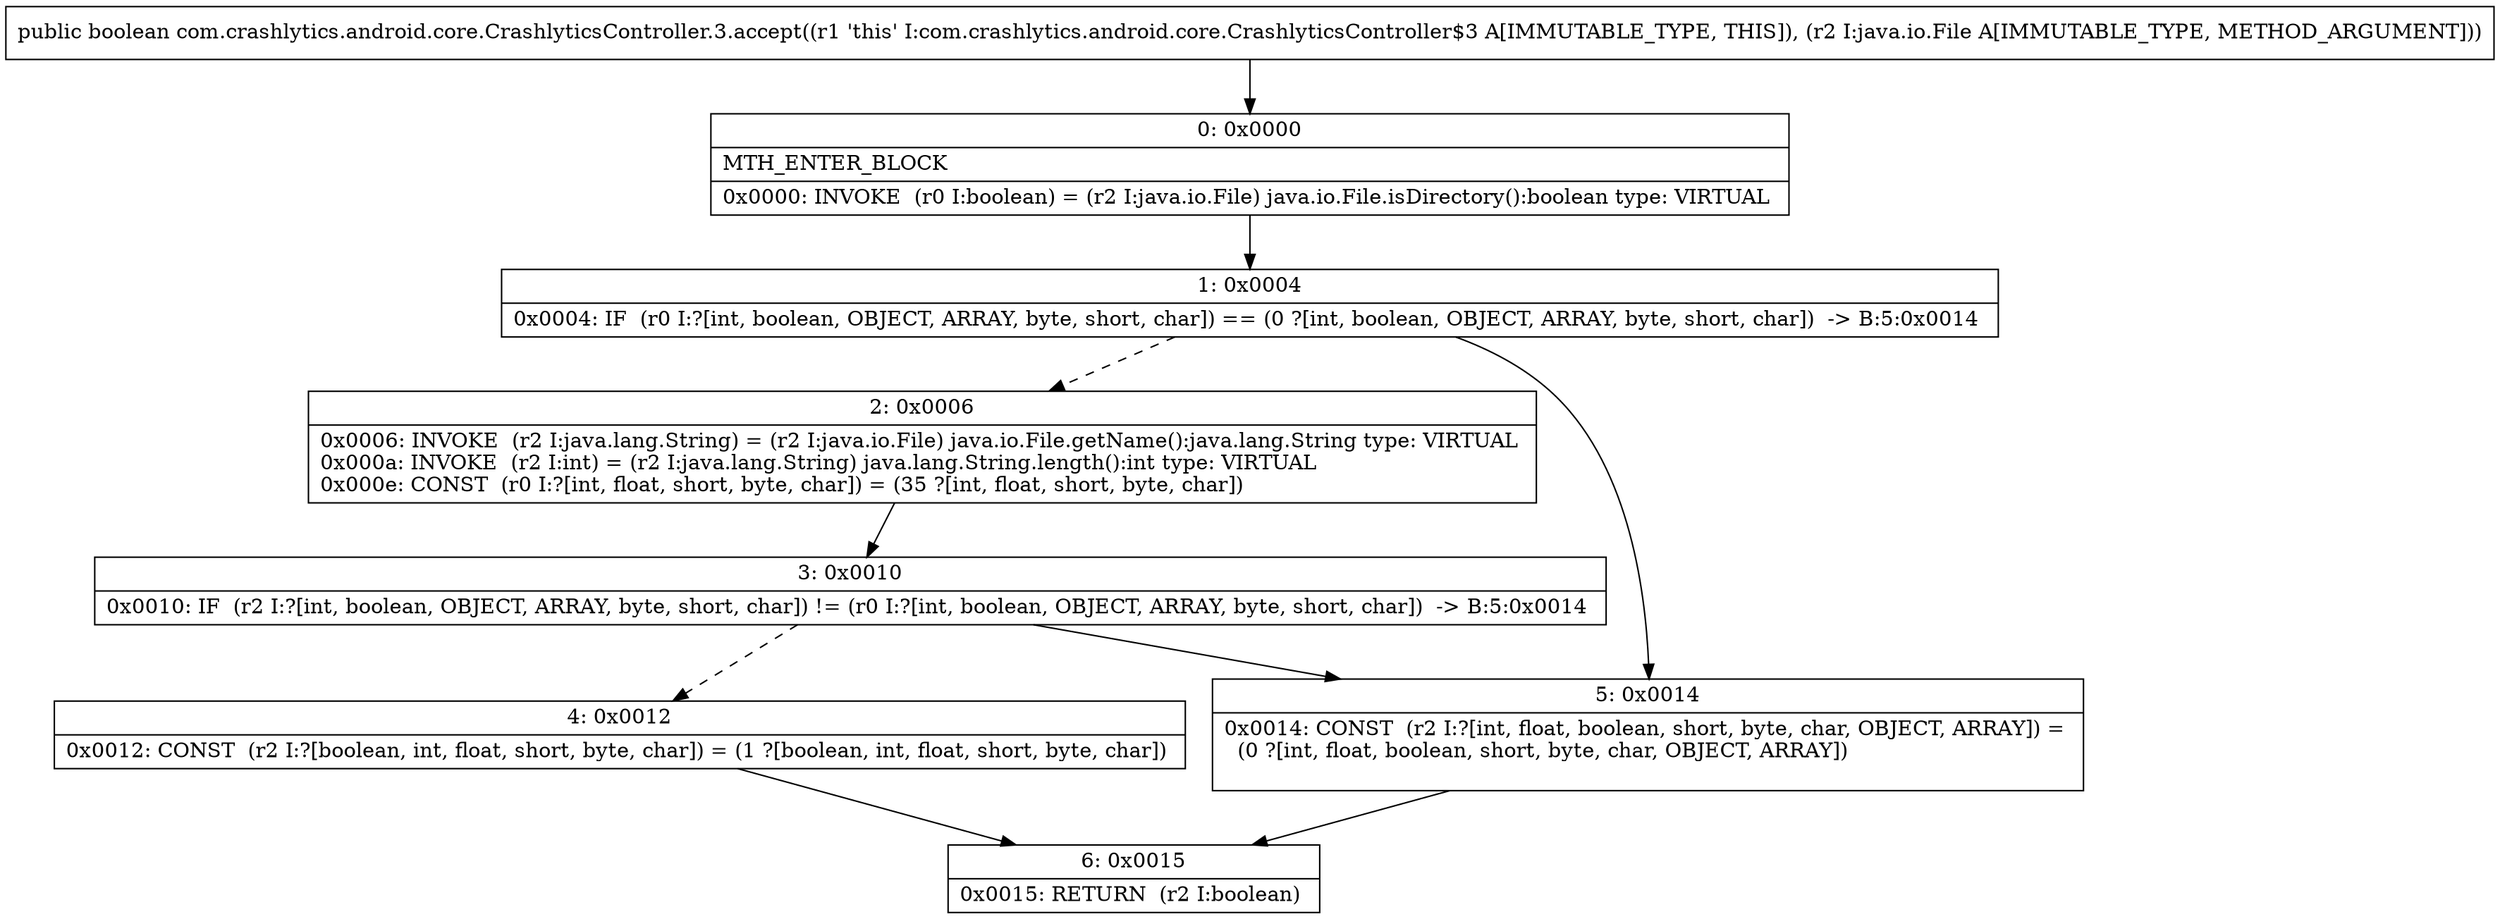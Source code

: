 digraph "CFG forcom.crashlytics.android.core.CrashlyticsController.3.accept(Ljava\/io\/File;)Z" {
Node_0 [shape=record,label="{0\:\ 0x0000|MTH_ENTER_BLOCK\l|0x0000: INVOKE  (r0 I:boolean) = (r2 I:java.io.File) java.io.File.isDirectory():boolean type: VIRTUAL \l}"];
Node_1 [shape=record,label="{1\:\ 0x0004|0x0004: IF  (r0 I:?[int, boolean, OBJECT, ARRAY, byte, short, char]) == (0 ?[int, boolean, OBJECT, ARRAY, byte, short, char])  \-\> B:5:0x0014 \l}"];
Node_2 [shape=record,label="{2\:\ 0x0006|0x0006: INVOKE  (r2 I:java.lang.String) = (r2 I:java.io.File) java.io.File.getName():java.lang.String type: VIRTUAL \l0x000a: INVOKE  (r2 I:int) = (r2 I:java.lang.String) java.lang.String.length():int type: VIRTUAL \l0x000e: CONST  (r0 I:?[int, float, short, byte, char]) = (35 ?[int, float, short, byte, char]) \l}"];
Node_3 [shape=record,label="{3\:\ 0x0010|0x0010: IF  (r2 I:?[int, boolean, OBJECT, ARRAY, byte, short, char]) != (r0 I:?[int, boolean, OBJECT, ARRAY, byte, short, char])  \-\> B:5:0x0014 \l}"];
Node_4 [shape=record,label="{4\:\ 0x0012|0x0012: CONST  (r2 I:?[boolean, int, float, short, byte, char]) = (1 ?[boolean, int, float, short, byte, char]) \l}"];
Node_5 [shape=record,label="{5\:\ 0x0014|0x0014: CONST  (r2 I:?[int, float, boolean, short, byte, char, OBJECT, ARRAY]) = \l  (0 ?[int, float, boolean, short, byte, char, OBJECT, ARRAY])\l \l}"];
Node_6 [shape=record,label="{6\:\ 0x0015|0x0015: RETURN  (r2 I:boolean) \l}"];
MethodNode[shape=record,label="{public boolean com.crashlytics.android.core.CrashlyticsController.3.accept((r1 'this' I:com.crashlytics.android.core.CrashlyticsController$3 A[IMMUTABLE_TYPE, THIS]), (r2 I:java.io.File A[IMMUTABLE_TYPE, METHOD_ARGUMENT])) }"];
MethodNode -> Node_0;
Node_0 -> Node_1;
Node_1 -> Node_2[style=dashed];
Node_1 -> Node_5;
Node_2 -> Node_3;
Node_3 -> Node_4[style=dashed];
Node_3 -> Node_5;
Node_4 -> Node_6;
Node_5 -> Node_6;
}

